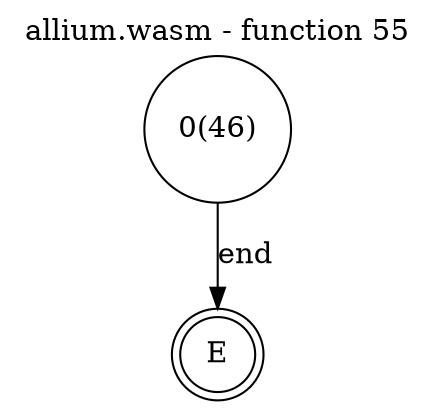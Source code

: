 digraph finite_state_machine {
    label = "allium.wasm - function 55"
    labelloc =  t
    labelfontsize = 16
    labelfontcolor = black
    labelfontname = "Helvetica"
    node [shape = doublecircle]; E ;
node [shape=circle, fontcolor=black, style="", label="0(46)"]0
node [shape=circle, fontcolor=black, style="", label="E"]E
    0 -> E[label="end"];
}
